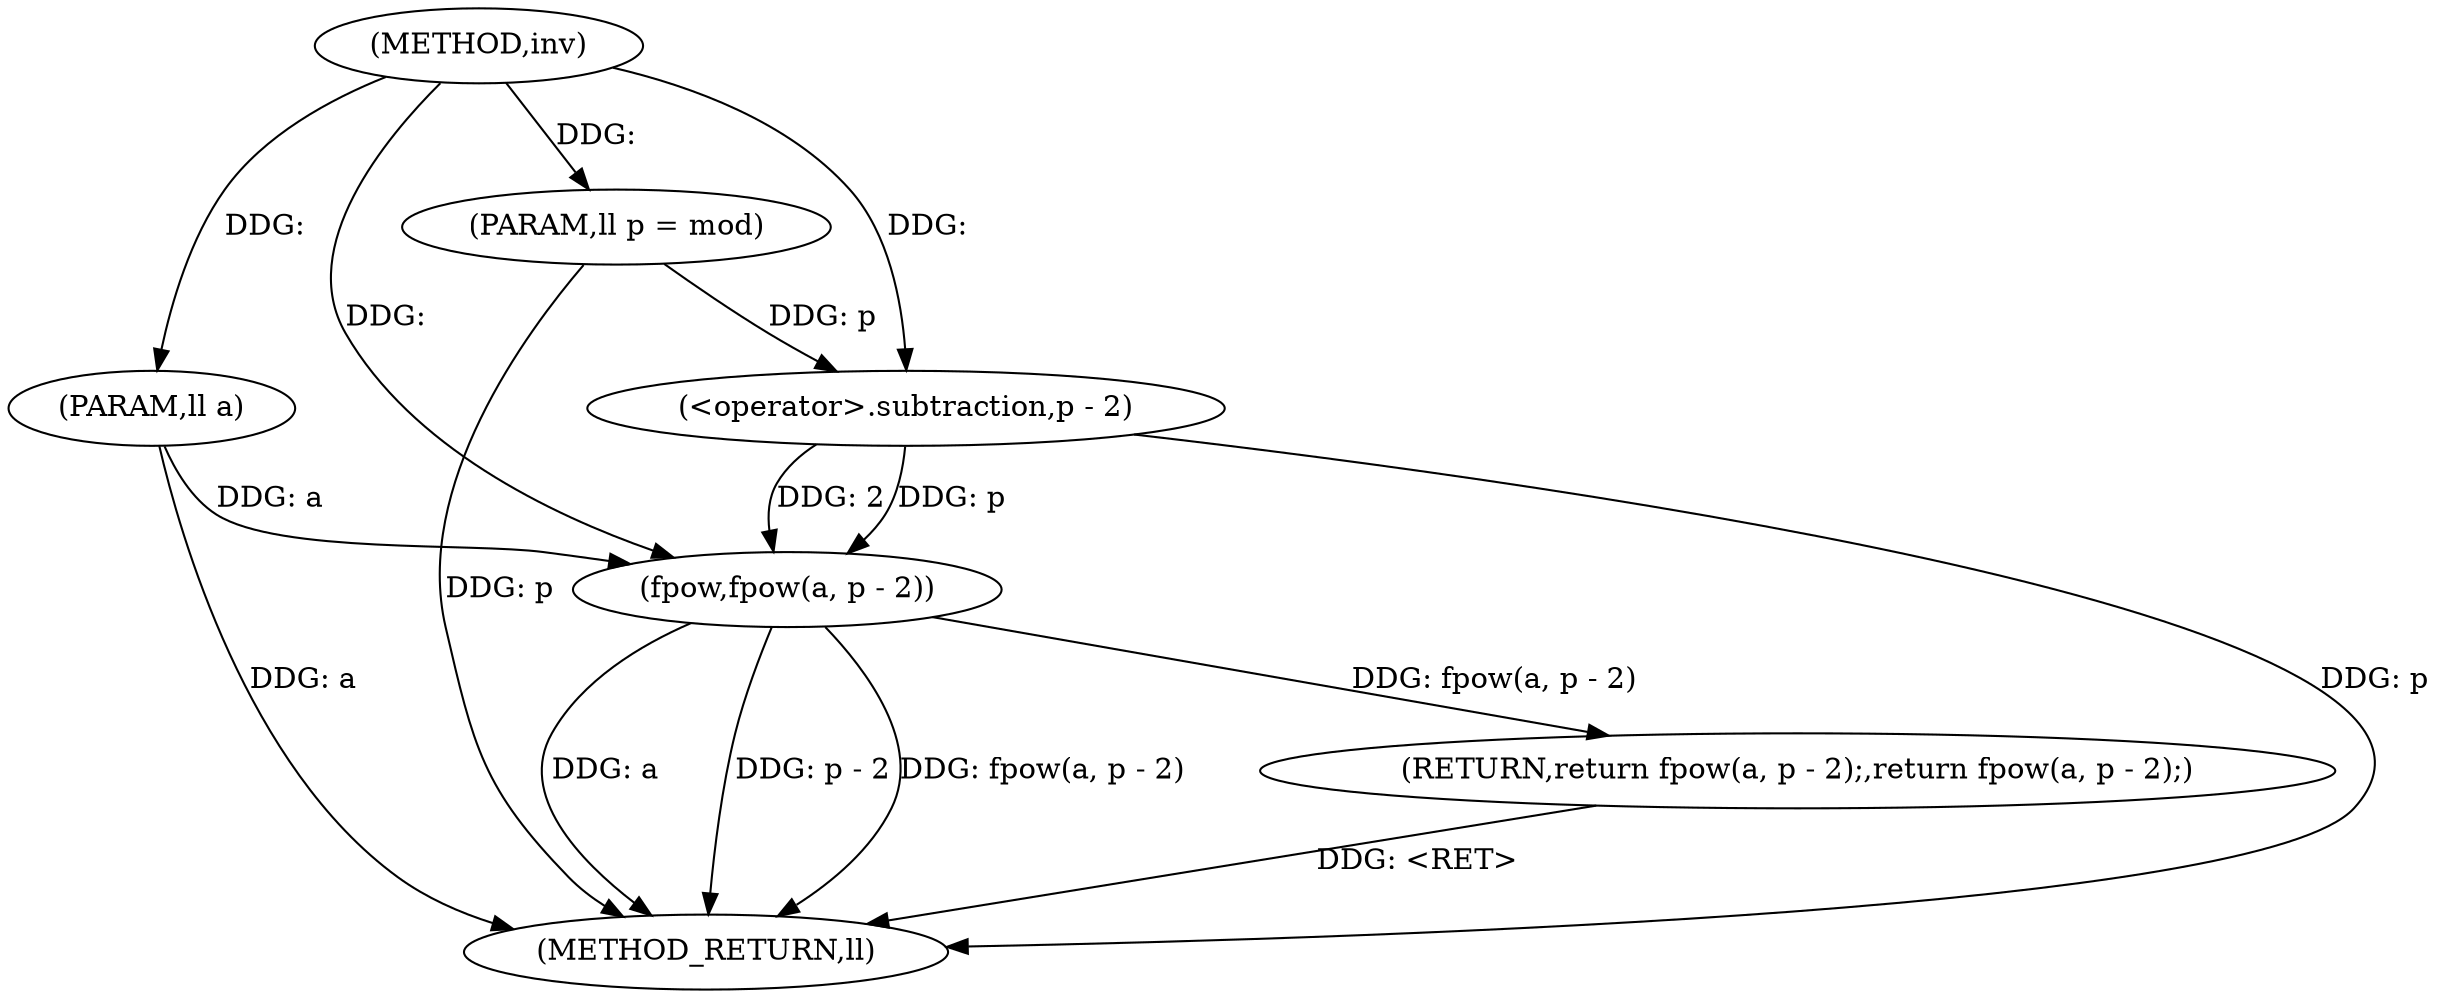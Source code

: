 digraph "inv" {  
"1000200" [label = "(METHOD,inv)" ]
"1000210" [label = "(METHOD_RETURN,ll)" ]
"1000201" [label = "(PARAM,ll a)" ]
"1000202" [label = "(PARAM,ll p = mod)" ]
"1000204" [label = "(RETURN,return fpow(a, p - 2);,return fpow(a, p - 2);)" ]
"1000205" [label = "(fpow,fpow(a, p - 2))" ]
"1000207" [label = "(<operator>.subtraction,p - 2)" ]
  "1000204" -> "1000210"  [ label = "DDG: <RET>"] 
  "1000201" -> "1000210"  [ label = "DDG: a"] 
  "1000202" -> "1000210"  [ label = "DDG: p"] 
  "1000205" -> "1000210"  [ label = "DDG: a"] 
  "1000207" -> "1000210"  [ label = "DDG: p"] 
  "1000205" -> "1000210"  [ label = "DDG: p - 2"] 
  "1000205" -> "1000210"  [ label = "DDG: fpow(a, p - 2)"] 
  "1000200" -> "1000201"  [ label = "DDG: "] 
  "1000200" -> "1000202"  [ label = "DDG: "] 
  "1000205" -> "1000204"  [ label = "DDG: fpow(a, p - 2)"] 
  "1000201" -> "1000205"  [ label = "DDG: a"] 
  "1000200" -> "1000205"  [ label = "DDG: "] 
  "1000207" -> "1000205"  [ label = "DDG: 2"] 
  "1000207" -> "1000205"  [ label = "DDG: p"] 
  "1000202" -> "1000207"  [ label = "DDG: p"] 
  "1000200" -> "1000207"  [ label = "DDG: "] 
}
